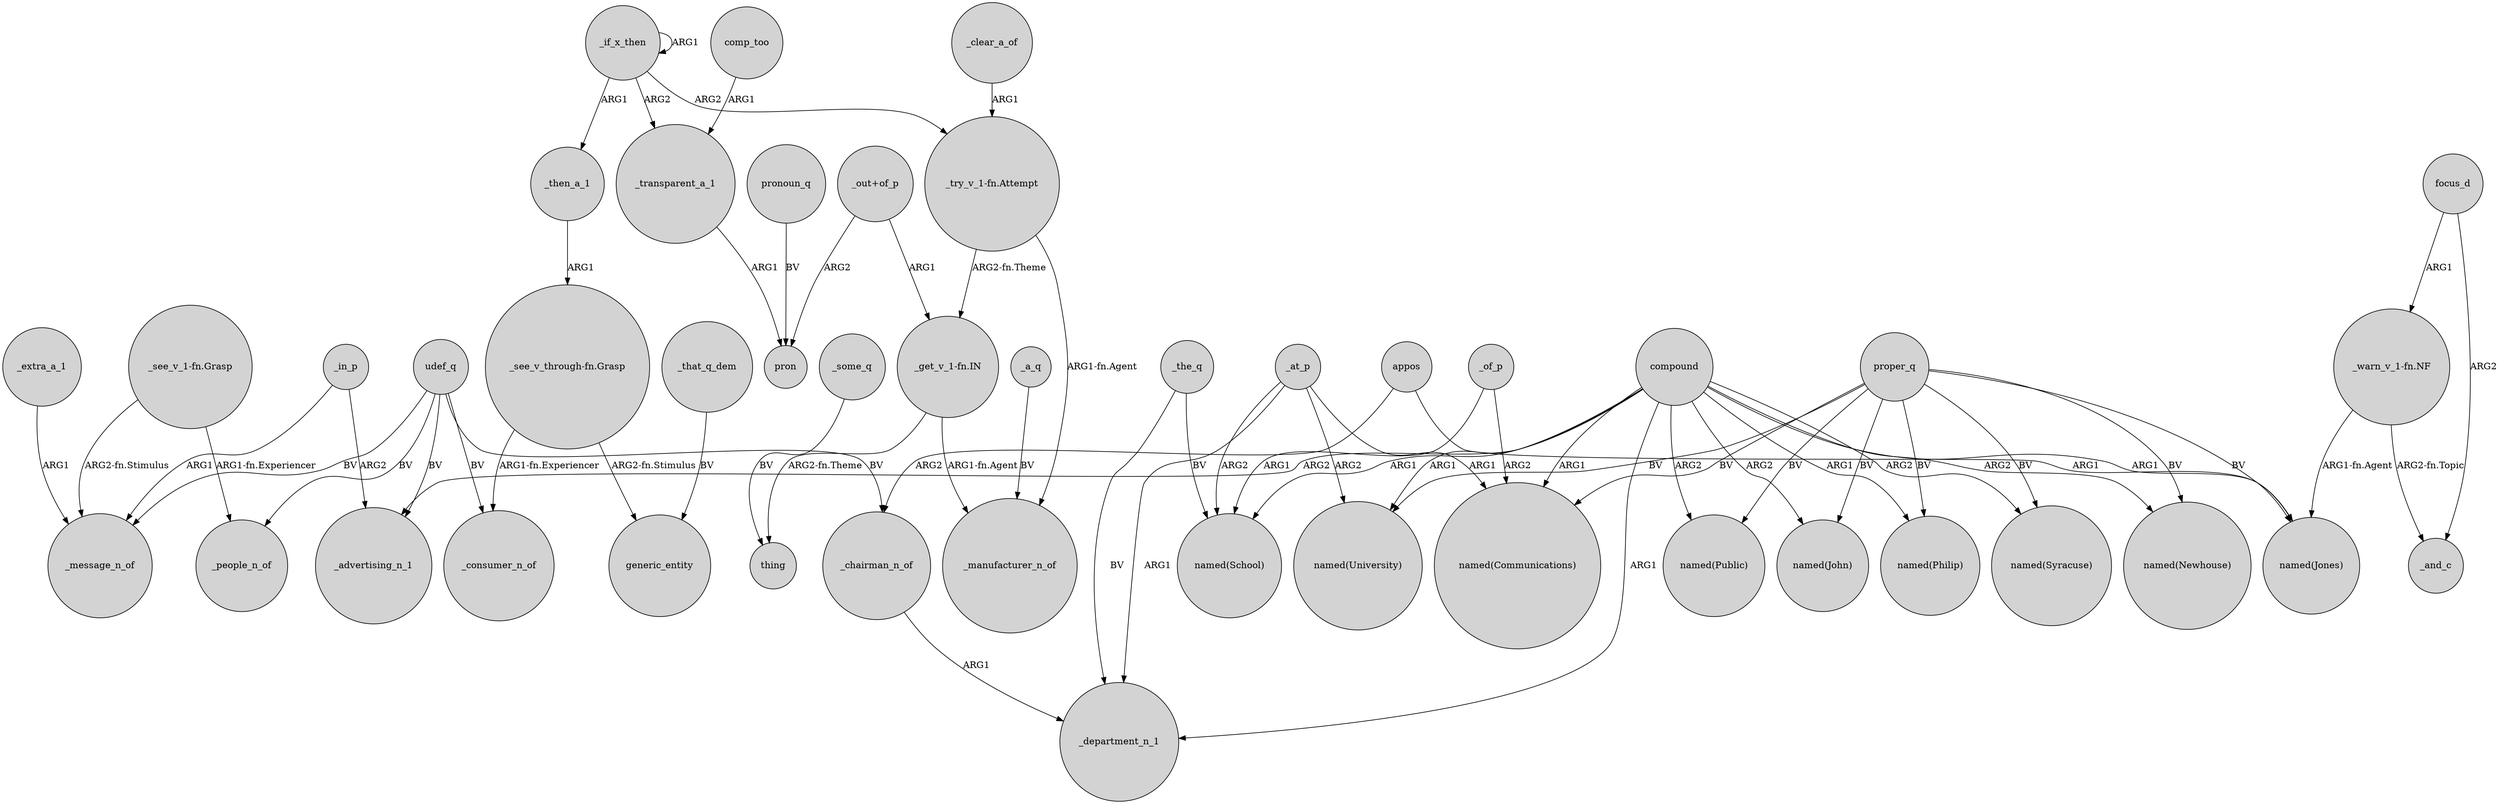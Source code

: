 digraph {
	node [shape=circle style=filled]
	_extra_a_1 -> _message_n_of [label=ARG1]
	compound -> "named(John)" [label=ARG2]
	_transparent_a_1 -> pron [label=ARG1]
	_if_x_then -> _then_a_1 [label=ARG1]
	proper_q -> "named(Newhouse)" [label=BV]
	_if_x_then -> "_try_v_1-fn.Attempt" [label=ARG2]
	_some_q -> thing [label=BV]
	"_get_v_1-fn.IN" -> _manufacturer_n_of [label="ARG1-fn.Agent"]
	_that_q_dem -> generic_entity [label=BV]
	_the_q -> "named(School)" [label=BV]
	_at_p -> _department_n_1 [label=ARG1]
	compound -> "named(University)" [label=ARG1]
	_clear_a_of -> "_try_v_1-fn.Attempt" [label=ARG1]
	proper_q -> "named(Communications)" [label=BV]
	appos -> "named(Jones)" [label=ARG1]
	_if_x_then -> _transparent_a_1 [label=ARG2]
	_at_p -> "named(School)" [label=ARG2]
	_then_a_1 -> "_see_v_through-fn.Grasp" [label=ARG1]
	compound -> "named(Newhouse)" [label=ARG2]
	compound -> _department_n_1 [label=ARG1]
	proper_q -> "named(Philip)" [label=BV]
	"_see_v_through-fn.Grasp" -> _consumer_n_of [label="ARG1-fn.Experiencer"]
	"_see_v_through-fn.Grasp" -> generic_entity [label="ARG2-fn.Stimulus"]
	focus_d -> _and_c [label=ARG2]
	udef_q -> _chairman_n_of [label=BV]
	_the_q -> _department_n_1 [label=BV]
	compound -> "named(Communications)" [label=ARG1]
	_at_p -> "named(Communications)" [label=ARG1]
	comp_too -> _transparent_a_1 [label=ARG1]
	udef_q -> _advertising_n_1 [label=BV]
	udef_q -> _people_n_of [label=BV]
	"_see_v_1-fn.Grasp" -> _people_n_of [label="ARG1-fn.Experiencer"]
	pronoun_q -> pron [label=BV]
	proper_q -> "named(Jones)" [label=BV]
	proper_q -> "named(Syracuse)" [label=BV]
	appos -> _chairman_n_of [label=ARG2]
	_at_p -> "named(University)" [label=ARG2]
	_in_p -> _advertising_n_1 [label=ARG2]
	compound -> _advertising_n_1 [label=ARG2]
	_of_p -> "named(School)" [label=ARG1]
	proper_q -> "named(Public)" [label=BV]
	udef_q -> _consumer_n_of [label=BV]
	_if_x_then -> _if_x_then [label=ARG1]
	"_get_v_1-fn.IN" -> thing [label="ARG2-fn.Theme"]
	_chairman_n_of -> _department_n_1 [label=ARG1]
	compound -> "named(School)" [label=ARG1]
	"_see_v_1-fn.Grasp" -> _message_n_of [label="ARG2-fn.Stimulus"]
	"_warn_v_1-fn.NF" -> _and_c [label="ARG2-fn.Topic"]
	"_try_v_1-fn.Attempt" -> "_get_v_1-fn.IN" [label="ARG2-fn.Theme"]
	udef_q -> _message_n_of [label=BV]
	_in_p -> _message_n_of [label=ARG1]
	"_out+of_p" -> "_get_v_1-fn.IN" [label=ARG1]
	"_out+of_p" -> pron [label=ARG2]
	_a_q -> _manufacturer_n_of [label=BV]
	compound -> "named(Jones)" [label=ARG1]
	proper_q -> "named(John)" [label=BV]
	_of_p -> "named(Communications)" [label=ARG2]
	compound -> "named(Public)" [label=ARG2]
	compound -> "named(Syracuse)" [label=ARG2]
	compound -> "named(Philip)" [label=ARG1]
	focus_d -> "_warn_v_1-fn.NF" [label=ARG1]
	"_try_v_1-fn.Attempt" -> _manufacturer_n_of [label="ARG1-fn.Agent"]
	proper_q -> "named(University)" [label=BV]
	"_warn_v_1-fn.NF" -> "named(Jones)" [label="ARG1-fn.Agent"]
}
